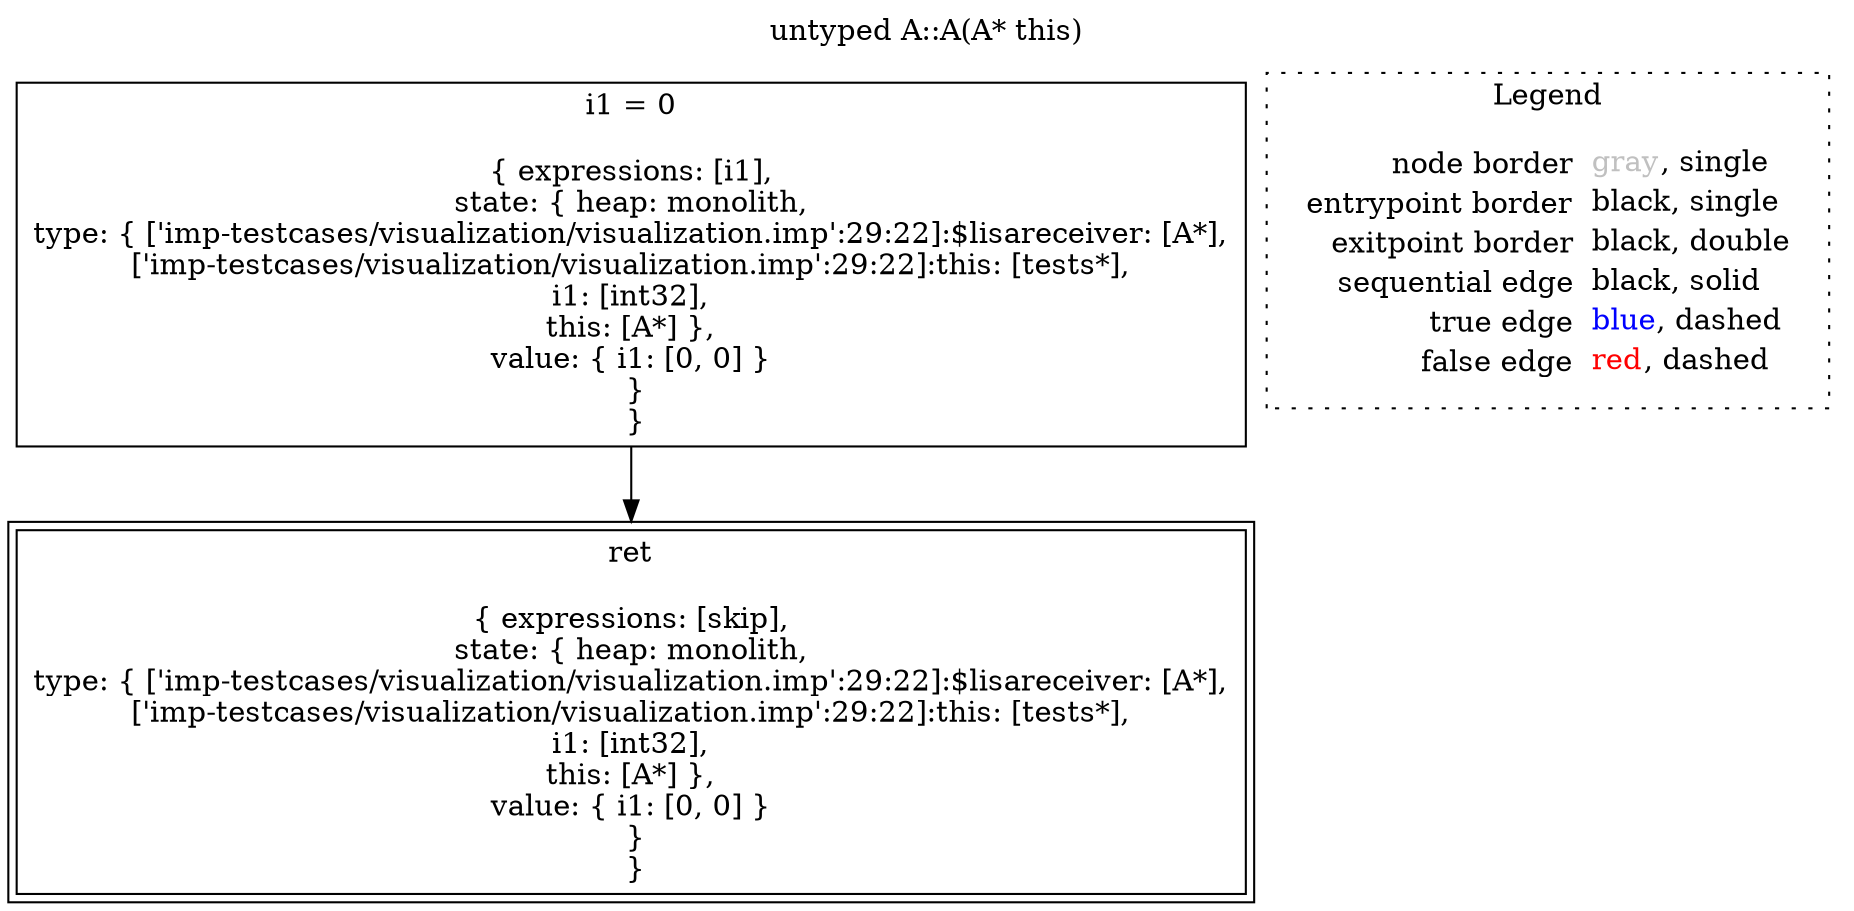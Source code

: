 digraph {
	labelloc="t";
	label="untyped A::A(A* this)";
	"node0" [shape="rect",color="black",label=<i1 = 0<BR/><BR/>{ expressions: [i1],<BR/>state: { heap: monolith,<BR/>type: { ['imp-testcases/visualization/visualization.imp':29:22]:$lisareceiver: [A*],<BR/>['imp-testcases/visualization/visualization.imp':29:22]:this: [tests*],<BR/>i1: [int32],<BR/>this: [A*] },<BR/>value: { i1: [0, 0] }<BR/> }<BR/> }<BR/>>];
	"node3" [shape="rect",color="black",peripheries="2",label=<ret<BR/><BR/>{ expressions: [skip],<BR/>state: { heap: monolith,<BR/>type: { ['imp-testcases/visualization/visualization.imp':29:22]:$lisareceiver: [A*],<BR/>['imp-testcases/visualization/visualization.imp':29:22]:this: [tests*],<BR/>i1: [int32],<BR/>this: [A*] },<BR/>value: { i1: [0, 0] }<BR/> }<BR/> }<BR/>>];
	"node0" -> "node3" [color="black"];
subgraph cluster_legend {
	label="Legend";
	style=dotted;
	node [shape=plaintext];
	"legend" [label=<<table border="0" cellpadding="2" cellspacing="0" cellborder="0"><tr><td align="right">node border&nbsp;</td><td align="left"><font color="gray">gray</font>, single</td></tr><tr><td align="right">entrypoint border&nbsp;</td><td align="left"><font color="black">black</font>, single</td></tr><tr><td align="right">exitpoint border&nbsp;</td><td align="left"><font color="black">black</font>, double</td></tr><tr><td align="right">sequential edge&nbsp;</td><td align="left"><font color="black">black</font>, solid</td></tr><tr><td align="right">true edge&nbsp;</td><td align="left"><font color="blue">blue</font>, dashed</td></tr><tr><td align="right">false edge&nbsp;</td><td align="left"><font color="red">red</font>, dashed</td></tr></table>>];
}

}
